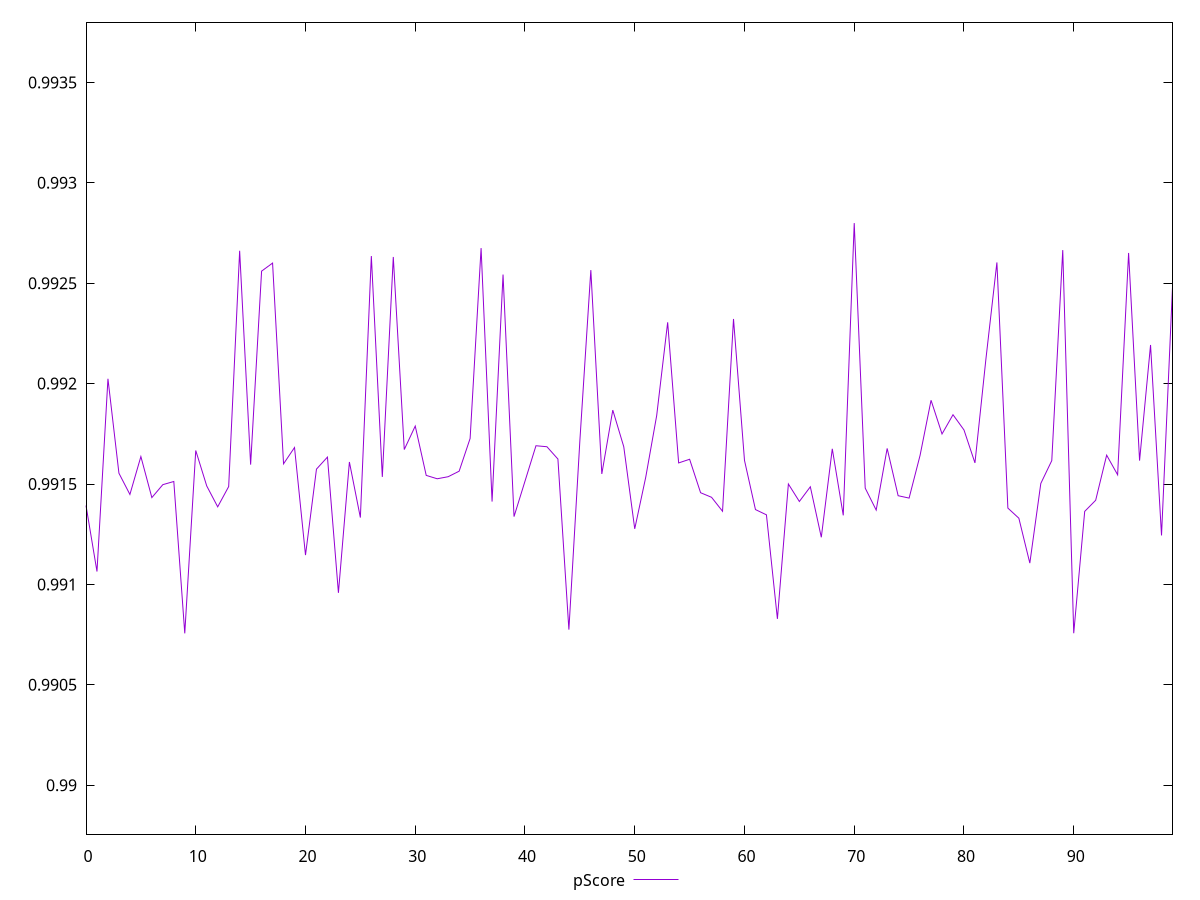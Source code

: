 reset

$pScore <<EOF
0 0.9913927635941231
1 0.9910641368753323
2 0.992023994199041
3 0.991553760034256
4 0.991447916328906
5 0.991636660536882
6 0.9914323138480527
7 0.9914967385961906
8 0.991512480874277
9 0.9907561121055553
10 0.9916668612177968
11 0.9914904357762144
12 0.9913862915854532
13 0.9914871704883759
14 0.992661536128868
15 0.9915964557428821
16 0.9925602350349847
17 0.9926003888774192
18 0.9916004713520079
19 0.9916817104219497
20 0.9911458533735732
21 0.9915741214978103
22 0.9916339919718928
23 0.9909579060706372
24 0.9916096128324126
25 0.9913327917912758
26 0.992635317575832
27 0.991535157567419
28 0.9926308566752928
29 0.9916715175097077
30 0.9917886300148286
31 0.9915428935140036
32 0.9915260697083301
33 0.9915362790361675
34 0.9915638333343859
35 0.9917268049172643
36 0.9926749732041631
37 0.9914124985151116
38 0.9925432699369369
39 0.9913375823647086
40 0.9915140539418508
41 0.9916905664774336
42 0.9916855857869343
43 0.9916243132561389
44 0.9907746221791403
45 0.9917151062606796
46 0.992565237419625
47 0.9915500643112981
48 0.9918681089299914
49 0.9916855857869343
50 0.9912766456688928
51 0.991533250823841
52 0.991840841022052
53 0.9923051941415697
54 0.9916049315108436
55 0.9916232002409004
56 0.991456613127204
57 0.9914337845241892
58 0.9913642376945668
59 0.9923219253817119
60 0.991617856277304
61 0.9913726548106322
62 0.9913464740690217
63 0.990828210019493
64 0.9915000012292967
65 0.9914129518065555
66 0.9914861569389758
67 0.991234622873233
68 0.9916753963134406
69 0.9913438528419738
70 0.9927995876428573
71 0.99147951039827
72 0.991370153044224
73 0.9916772798317147
74 0.991441700412867
75 0.9914298245957373
76 0.9916427736738691
77 0.9919171329748115
78 0.9917491755345683
79 0.991844990011012
80 0.9917691946562783
81 0.9916050429928462
82 0.9921229087219952
83 0.9926035414665961
84 0.9913800433318635
85 0.9913295970126952
86 0.9911059345576896
87 0.9915027006546917
88 0.9916165199008973
89 0.9926650739441891
90 0.9907567096213101
91 0.9913635549657629
92 0.9914189562856934
93 0.9916436625878458
94 0.9915458071811662
95 0.9926506115906095
96 0.9916165199008973
97 0.9921924096781961
98 0.991243705707314
99 0.9924803772441786
EOF

set key outside below
set xrange [0:99]
set yrange [0.9897561121055553:0.9937995876428573]
set trange [0.9897561121055553:0.9937995876428573]
set terminal svg size 640, 500 enhanced background rgb 'white'
set output "reports/report_00031_2021-02-24T23-18-18.084Z/first-contentful-paint/samples/music/pScore/values.svg"

plot $pScore title "pScore" with line

reset
